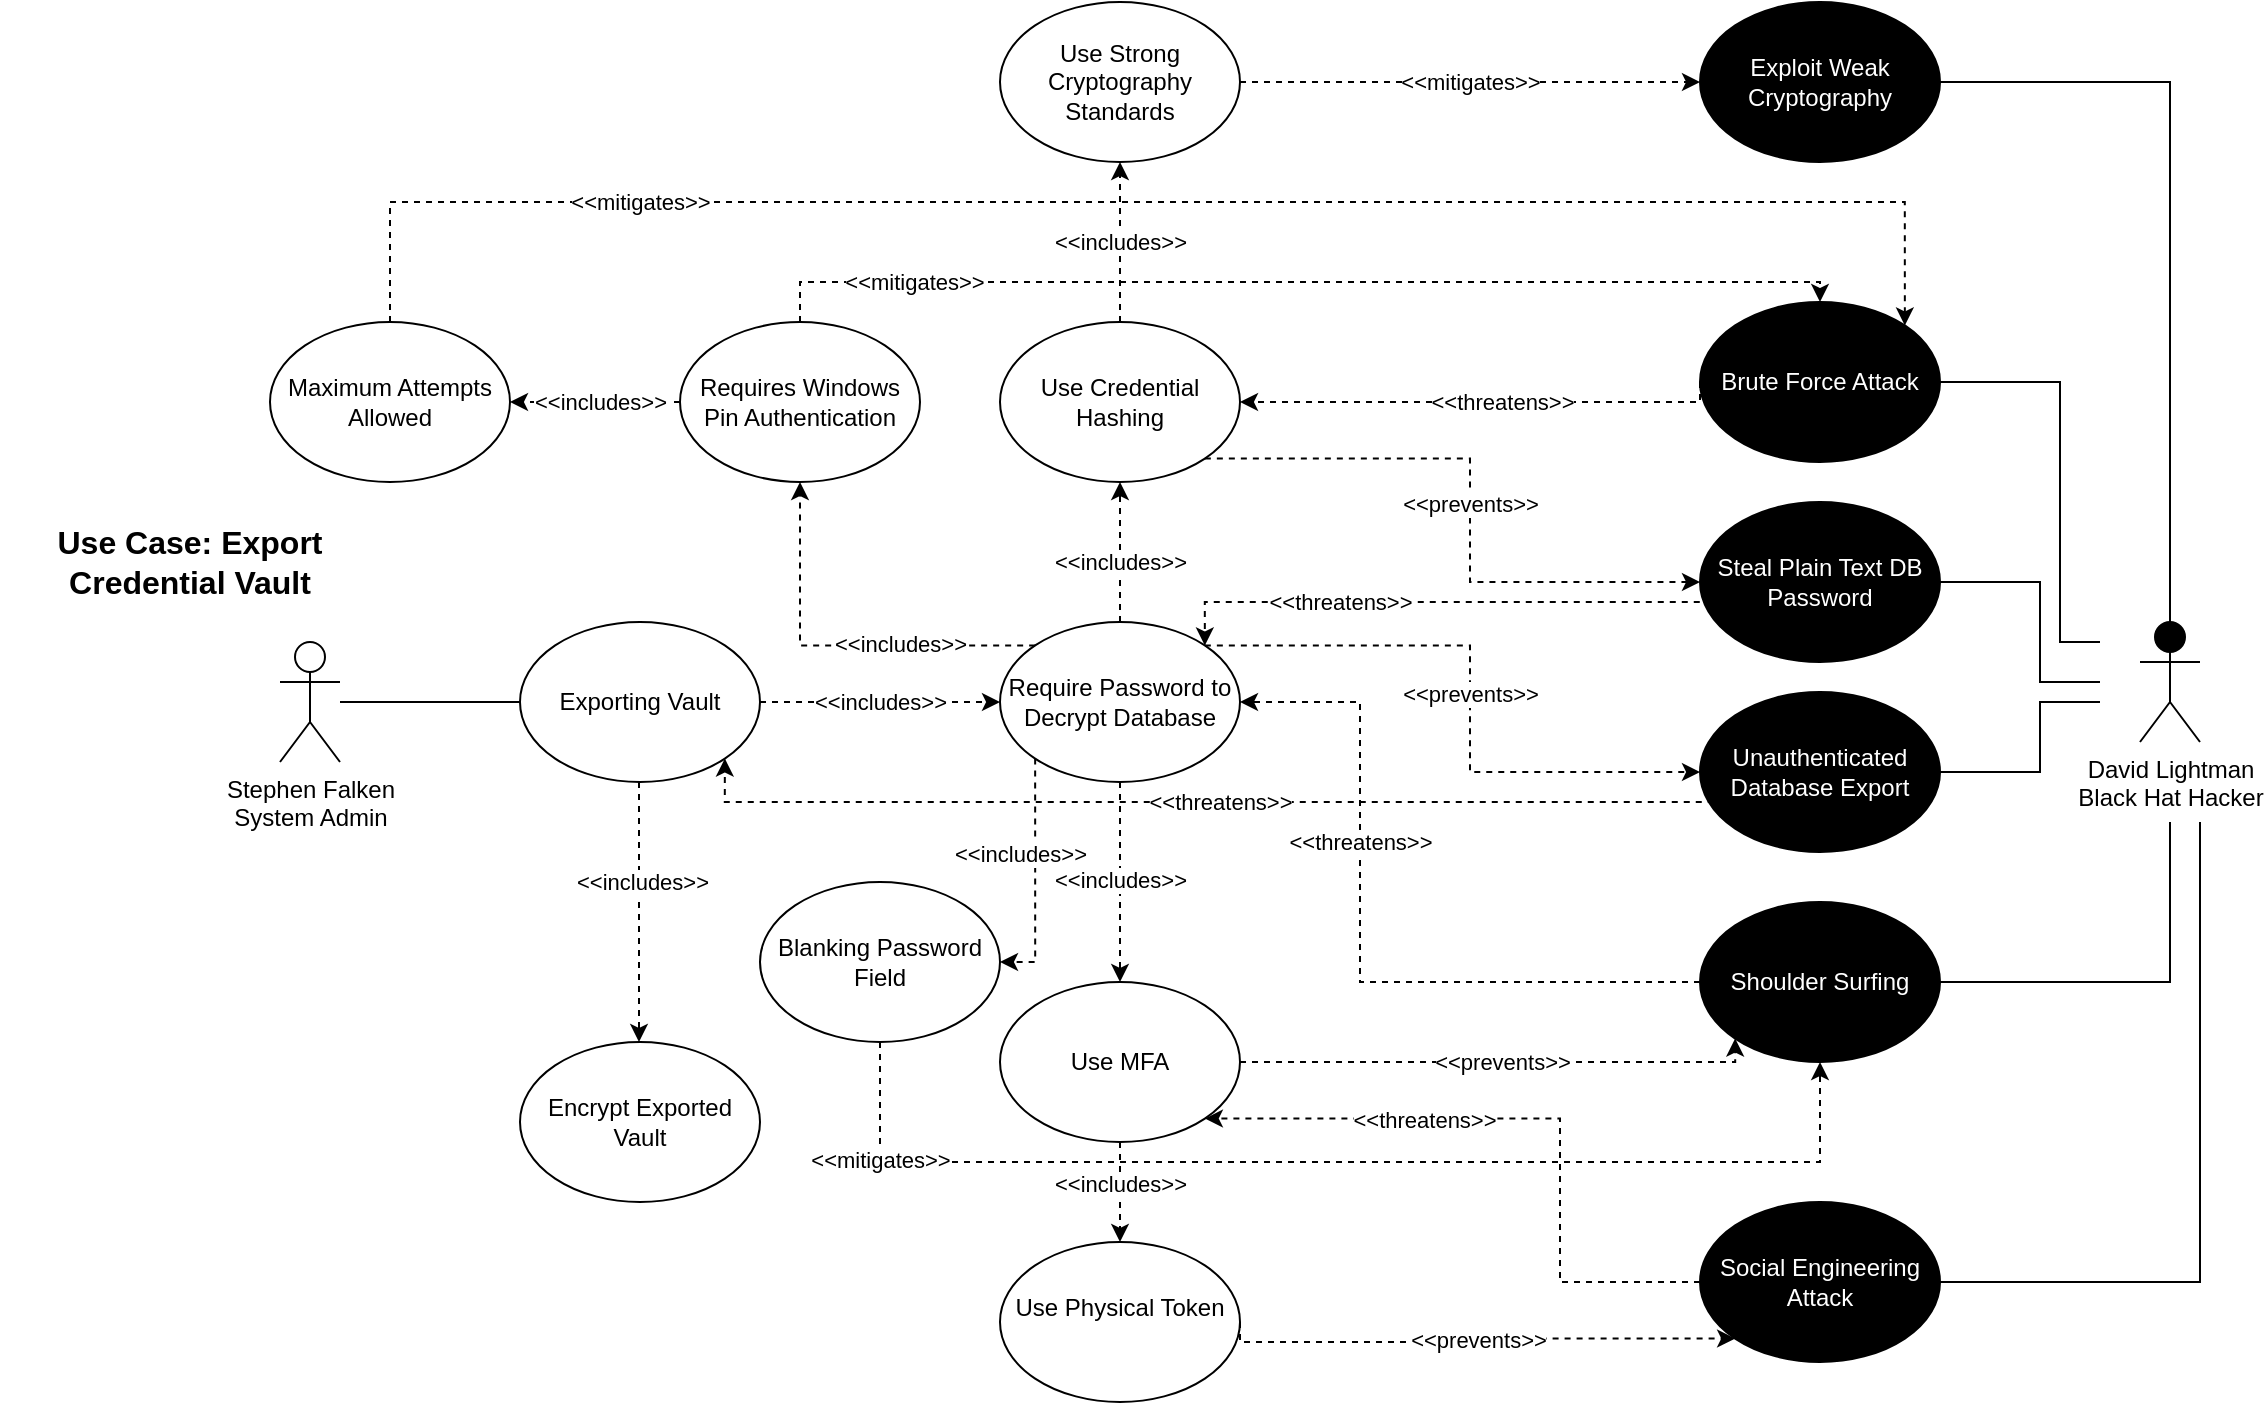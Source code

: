 <mxfile version="20.3.6" type="device"><diagram id="MTF_pF5MFTRl1ucexhoE" name="Page-1"><mxGraphModel dx="2522" dy="744" grid="1" gridSize="10" guides="1" tooltips="1" connect="1" arrows="1" fold="1" page="1" pageScale="1" pageWidth="1100" pageHeight="850" math="0" shadow="0"><root><mxCell id="0"/><mxCell id="1" parent="0"/><mxCell id="rR24WTgt9R4ERb9ypcm_-15" style="edgeStyle=orthogonalEdgeStyle;curved=1;rounded=0;orthogonalLoop=1;jettySize=auto;html=1;entryX=0;entryY=0.5;entryDx=0;entryDy=0;endArrow=none;endFill=0;" parent="1" source="rR24WTgt9R4ERb9ypcm_-1" target="rR24WTgt9R4ERb9ypcm_-2" edge="1"><mxGeometry relative="1" as="geometry"/></mxCell><mxCell id="rR24WTgt9R4ERb9ypcm_-1" value="&lt;div&gt;Stephen Falken &lt;br&gt;&lt;/div&gt;&lt;div&gt;System Admin&lt;/div&gt;" style="shape=umlActor;verticalLabelPosition=bottom;verticalAlign=top;html=1;outlineConnect=0;" parent="1" vertex="1"><mxGeometry x="80" y="400" width="30" height="60" as="geometry"/></mxCell><mxCell id="rR24WTgt9R4ERb9ypcm_-2" value="Exporting Vault" style="ellipse;whiteSpace=wrap;html=1;" parent="1" vertex="1"><mxGeometry x="200" y="390" width="120" height="80" as="geometry"/></mxCell><mxCell id="XOunBt5QW-O7u6MrQFWE-4" value="&lt;div&gt;David Lightman&lt;/div&gt;&lt;div&gt;Black Hat Hacker&lt;br&gt;&lt;/div&gt;" style="shape=umlActor;verticalLabelPosition=bottom;verticalAlign=top;html=1;outlineConnect=0;fillColor=#000000;" parent="1" vertex="1"><mxGeometry x="1010" y="390" width="30" height="60" as="geometry"/></mxCell><mxCell id="hFEyzPyluly9J7RDjo1r-1" value="&lt;div&gt;&lt;b&gt;&lt;font style=&quot;font-size: 16px&quot;&gt;Use Case: Export Credential Vault&lt;/font&gt;&lt;/b&gt;&lt;/div&gt;" style="text;html=1;strokeColor=none;fillColor=none;align=center;verticalAlign=middle;whiteSpace=wrap;rounded=0;hachureGap=4;pointerEvents=0;" parent="1" vertex="1"><mxGeometry x="-60" y="310" width="190" height="100" as="geometry"/></mxCell><mxCell id="FoMF_9DNL1UQLkN7Pa7w-5" value="Require Password to Decrypt Database" style="ellipse;whiteSpace=wrap;html=1;" parent="1" vertex="1"><mxGeometry x="440" y="390" width="120" height="80" as="geometry"/></mxCell><mxCell id="FoMF_9DNL1UQLkN7Pa7w-6" style="rounded=0;orthogonalLoop=1;jettySize=auto;html=1;exitX=1;exitY=0.5;exitDx=0;exitDy=0;entryX=0;entryY=0.5;entryDx=0;entryDy=0;dashed=1;edgeStyle=orthogonalEdgeStyle;" parent="1" source="rR24WTgt9R4ERb9ypcm_-2" target="FoMF_9DNL1UQLkN7Pa7w-5" edge="1"><mxGeometry relative="1" as="geometry"><Array as="points"/><mxPoint x="330" y="430" as="sourcePoint"/><mxPoint x="430" y="430" as="targetPoint"/></mxGeometry></mxCell><mxCell id="FoMF_9DNL1UQLkN7Pa7w-7" value="&amp;lt;&amp;lt;includes&amp;gt;&amp;gt;" style="edgeLabel;html=1;align=center;verticalAlign=middle;resizable=0;points=[];" parent="FoMF_9DNL1UQLkN7Pa7w-6" vertex="1" connectable="0"><mxGeometry x="0.21" y="1" relative="1" as="geometry"><mxPoint x="-13" y="1" as="offset"/></mxGeometry></mxCell><mxCell id="FoMF_9DNL1UQLkN7Pa7w-8" value="Use Credential Hashing" style="ellipse;whiteSpace=wrap;html=1;" parent="1" vertex="1"><mxGeometry x="440" y="240" width="120" height="80" as="geometry"/></mxCell><mxCell id="FoMF_9DNL1UQLkN7Pa7w-9" style="rounded=0;orthogonalLoop=1;jettySize=auto;html=1;exitX=0.5;exitY=0;exitDx=0;exitDy=0;entryX=0.5;entryY=1;entryDx=0;entryDy=0;dashed=1;edgeStyle=orthogonalEdgeStyle;" parent="1" source="FoMF_9DNL1UQLkN7Pa7w-5" target="FoMF_9DNL1UQLkN7Pa7w-8" edge="1"><mxGeometry relative="1" as="geometry"><Array as="points"/><mxPoint x="520" y="390" as="sourcePoint"/><mxPoint x="620" y="390" as="targetPoint"/></mxGeometry></mxCell><mxCell id="FoMF_9DNL1UQLkN7Pa7w-10" value="&amp;lt;&amp;lt;includes&amp;gt;&amp;gt;" style="edgeLabel;html=1;align=center;verticalAlign=middle;resizable=0;points=[];" parent="FoMF_9DNL1UQLkN7Pa7w-9" vertex="1" connectable="0"><mxGeometry x="0.21" y="1" relative="1" as="geometry"><mxPoint x="1" y="12" as="offset"/></mxGeometry></mxCell><mxCell id="FoMF_9DNL1UQLkN7Pa7w-11" value="&lt;font color=&quot;#FFFFFF&quot;&gt;Brute Force Attack&lt;br&gt;&lt;/font&gt;" style="ellipse;whiteSpace=wrap;html=1;fillColor=#000000;" parent="1" vertex="1"><mxGeometry x="790" y="230" width="120" height="80" as="geometry"/></mxCell><mxCell id="FoMF_9DNL1UQLkN7Pa7w-12" value="" style="endArrow=none;html=1;rounded=0;fontColor=#FFFFFF;exitX=1;exitY=0.5;exitDx=0;exitDy=0;" parent="1" source="FoMF_9DNL1UQLkN7Pa7w-11" edge="1"><mxGeometry width="50" height="50" relative="1" as="geometry"><mxPoint x="910" y="420" as="sourcePoint"/><mxPoint x="990" y="400" as="targetPoint"/><Array as="points"><mxPoint x="970" y="270"/><mxPoint x="970" y="350"/><mxPoint x="970" y="400"/></Array></mxGeometry></mxCell><mxCell id="FoMF_9DNL1UQLkN7Pa7w-15" style="edgeStyle=orthogonalEdgeStyle;rounded=0;orthogonalLoop=1;jettySize=auto;html=1;exitX=0;exitY=0.5;exitDx=0;exitDy=0;entryX=1;entryY=0.5;entryDx=0;entryDy=0;dashed=1;" parent="1" source="FoMF_9DNL1UQLkN7Pa7w-11" target="FoMF_9DNL1UQLkN7Pa7w-8" edge="1"><mxGeometry relative="1" as="geometry"><mxPoint x="660" y="370" as="sourcePoint"/><mxPoint x="180" y="420" as="targetPoint"/><Array as="points"><mxPoint x="790" y="280"/></Array></mxGeometry></mxCell><mxCell id="FoMF_9DNL1UQLkN7Pa7w-16" value="&amp;lt;&amp;lt;threatens&amp;gt;&amp;gt;" style="edgeLabel;html=1;align=center;verticalAlign=middle;resizable=0;points=[];" parent="FoMF_9DNL1UQLkN7Pa7w-15" vertex="1" connectable="0"><mxGeometry x="0.372" y="2" relative="1" as="geometry"><mxPoint x="55" y="-2" as="offset"/></mxGeometry></mxCell><mxCell id="FoMF_9DNL1UQLkN7Pa7w-17" value="Use Strong Cryptography Standards " style="ellipse;whiteSpace=wrap;html=1;" parent="1" vertex="1"><mxGeometry x="440" y="80" width="120" height="80" as="geometry"/></mxCell><mxCell id="FoMF_9DNL1UQLkN7Pa7w-18" style="rounded=0;orthogonalLoop=1;jettySize=auto;html=1;exitX=0.5;exitY=0;exitDx=0;exitDy=0;entryX=0.5;entryY=1;entryDx=0;entryDy=0;dashed=1;edgeStyle=orthogonalEdgeStyle;" parent="1" source="FoMF_9DNL1UQLkN7Pa7w-8" target="FoMF_9DNL1UQLkN7Pa7w-17" edge="1"><mxGeometry relative="1" as="geometry"><Array as="points"/><mxPoint x="540" y="390" as="sourcePoint"/><mxPoint x="640" y="390" as="targetPoint"/></mxGeometry></mxCell><mxCell id="FoMF_9DNL1UQLkN7Pa7w-19" value="&amp;lt;&amp;lt;includes&amp;gt;&amp;gt;" style="edgeLabel;html=1;align=center;verticalAlign=middle;resizable=0;points=[];" parent="FoMF_9DNL1UQLkN7Pa7w-18" vertex="1" connectable="0"><mxGeometry x="0.21" y="1" relative="1" as="geometry"><mxPoint x="1" y="8" as="offset"/></mxGeometry></mxCell><mxCell id="FoMF_9DNL1UQLkN7Pa7w-22" value="&amp;lt;&amp;lt;mitigates&amp;gt;&amp;gt;" style="edgeStyle=orthogonalEdgeStyle;rounded=0;orthogonalLoop=1;jettySize=auto;html=1;exitX=1;exitY=0.5;exitDx=0;exitDy=0;dashed=1;entryX=0;entryY=0.5;entryDx=0;entryDy=0;" parent="1" source="FoMF_9DNL1UQLkN7Pa7w-17" target="FoMF_9DNL1UQLkN7Pa7w-52" edge="1"><mxGeometry relative="1" as="geometry"><Array as="points"/><mxPoint x="540" y="390" as="sourcePoint"/><mxPoint x="850" y="310" as="targetPoint"/></mxGeometry></mxCell><mxCell id="FoMF_9DNL1UQLkN7Pa7w-23" value="&lt;font color=&quot;#FFFFFF&quot;&gt;Shoulder Surfing&lt;br&gt;&lt;/font&gt;" style="ellipse;whiteSpace=wrap;html=1;fillColor=#000000;" parent="1" vertex="1"><mxGeometry x="790" y="530" width="120" height="80" as="geometry"/></mxCell><mxCell id="FoMF_9DNL1UQLkN7Pa7w-24" value="" style="endArrow=none;html=1;rounded=0;fontColor=#FFFFFF;exitX=1;exitY=0.5;exitDx=0;exitDy=0;" parent="1" source="FoMF_9DNL1UQLkN7Pa7w-23" edge="1"><mxGeometry width="50" height="50" relative="1" as="geometry"><mxPoint x="520" y="420" as="sourcePoint"/><mxPoint x="1025" y="490" as="targetPoint"/><Array as="points"><mxPoint x="1025" y="570"/></Array></mxGeometry></mxCell><mxCell id="FoMF_9DNL1UQLkN7Pa7w-28" style="edgeStyle=orthogonalEdgeStyle;rounded=0;orthogonalLoop=1;jettySize=auto;html=1;exitX=0;exitY=0.5;exitDx=0;exitDy=0;entryX=1;entryY=0.5;entryDx=0;entryDy=0;dashed=1;" parent="1" source="FoMF_9DNL1UQLkN7Pa7w-23" target="FoMF_9DNL1UQLkN7Pa7w-5" edge="1"><mxGeometry relative="1" as="geometry"><mxPoint x="780" y="370" as="sourcePoint"/><mxPoint x="300" y="420" as="targetPoint"/><Array as="points"><mxPoint x="620" y="570"/><mxPoint x="620" y="430"/></Array></mxGeometry></mxCell><mxCell id="FoMF_9DNL1UQLkN7Pa7w-29" value="&amp;lt;&amp;lt;threatens&amp;gt;&amp;gt;" style="edgeLabel;html=1;align=center;verticalAlign=middle;resizable=0;points=[];" parent="FoMF_9DNL1UQLkN7Pa7w-28" vertex="1" connectable="0"><mxGeometry x="0.372" y="2" relative="1" as="geometry"><mxPoint x="2" y="14" as="offset"/></mxGeometry></mxCell><mxCell id="FoMF_9DNL1UQLkN7Pa7w-31" value="&lt;div&gt;Use Physical Token&lt;/div&gt;&lt;div&gt;&lt;br&gt;&lt;/div&gt;" style="ellipse;whiteSpace=wrap;html=1;" parent="1" vertex="1"><mxGeometry x="440" y="700" width="120" height="80" as="geometry"/></mxCell><mxCell id="FoMF_9DNL1UQLkN7Pa7w-32" style="rounded=0;orthogonalLoop=1;jettySize=auto;html=1;exitX=0.5;exitY=1;exitDx=0;exitDy=0;entryX=0.5;entryY=0;entryDx=0;entryDy=0;dashed=1;edgeStyle=orthogonalEdgeStyle;" parent="1" source="FoMF_9DNL1UQLkN7Pa7w-5" target="FoMF_9DNL1UQLkN7Pa7w-68" edge="1"><mxGeometry relative="1" as="geometry"><Array as="points"/><mxPoint x="540" y="510" as="sourcePoint"/><mxPoint x="640" y="510" as="targetPoint"/></mxGeometry></mxCell><mxCell id="FoMF_9DNL1UQLkN7Pa7w-33" value="&amp;lt;&amp;lt;includes&amp;gt;&amp;gt;" style="edgeLabel;html=1;align=center;verticalAlign=middle;resizable=0;points=[];" parent="FoMF_9DNL1UQLkN7Pa7w-32" vertex="1" connectable="0"><mxGeometry x="0.21" y="1" relative="1" as="geometry"><mxPoint x="-1" y="-12" as="offset"/></mxGeometry></mxCell><mxCell id="FoMF_9DNL1UQLkN7Pa7w-35" style="edgeStyle=orthogonalEdgeStyle;rounded=0;orthogonalLoop=1;jettySize=auto;html=1;exitX=1;exitY=0.5;exitDx=0;exitDy=0;dashed=1;endArrow=classic;endFill=1;sourcePerimeterSpacing=8;targetPerimeterSpacing=8;entryX=0;entryY=1;entryDx=0;entryDy=0;" parent="1" source="FoMF_9DNL1UQLkN7Pa7w-68" target="FoMF_9DNL1UQLkN7Pa7w-23" edge="1"><mxGeometry relative="1" as="geometry"><mxPoint x="290" y="531.716" as="sourcePoint"/><mxPoint x="780" y="610" as="targetPoint"/><Array as="points"><mxPoint x="808" y="610"/></Array></mxGeometry></mxCell><mxCell id="FoMF_9DNL1UQLkN7Pa7w-36" value="&amp;lt;&amp;lt;prevents&amp;gt;&amp;gt;" style="edgeLabel;html=1;align=center;verticalAlign=middle;resizable=0;points=[];" parent="FoMF_9DNL1UQLkN7Pa7w-35" vertex="1" connectable="0"><mxGeometry x="0.007" relative="1" as="geometry"><mxPoint as="offset"/></mxGeometry></mxCell><mxCell id="FoMF_9DNL1UQLkN7Pa7w-37" value="Requires Windows Pin Authentication" style="ellipse;whiteSpace=wrap;html=1;" parent="1" vertex="1"><mxGeometry x="280" y="240" width="120" height="80" as="geometry"/></mxCell><mxCell id="FoMF_9DNL1UQLkN7Pa7w-38" style="rounded=0;orthogonalLoop=1;jettySize=auto;html=1;exitX=0;exitY=0;exitDx=0;exitDy=0;entryX=0.5;entryY=1;entryDx=0;entryDy=0;dashed=1;edgeStyle=orthogonalEdgeStyle;" parent="1" source="FoMF_9DNL1UQLkN7Pa7w-5" target="FoMF_9DNL1UQLkN7Pa7w-37" edge="1"><mxGeometry relative="1" as="geometry"><Array as="points"><mxPoint x="340" y="402"/></Array><mxPoint x="540" y="330" as="sourcePoint"/><mxPoint x="640" y="330" as="targetPoint"/></mxGeometry></mxCell><mxCell id="FoMF_9DNL1UQLkN7Pa7w-39" value="&amp;lt;&amp;lt;includes&amp;gt;&amp;gt;" style="edgeLabel;html=1;align=center;verticalAlign=middle;resizable=0;points=[];" parent="FoMF_9DNL1UQLkN7Pa7w-38" vertex="1" connectable="0"><mxGeometry x="0.21" y="1" relative="1" as="geometry"><mxPoint x="51" y="2" as="offset"/></mxGeometry></mxCell><mxCell id="FoMF_9DNL1UQLkN7Pa7w-41" value="Maximum Attempts Allowed " style="ellipse;whiteSpace=wrap;html=1;" parent="1" vertex="1"><mxGeometry x="75" y="240" width="120" height="80" as="geometry"/></mxCell><mxCell id="FoMF_9DNL1UQLkN7Pa7w-44" style="rounded=0;orthogonalLoop=1;jettySize=auto;html=1;exitX=0;exitY=0.5;exitDx=0;exitDy=0;entryX=1;entryY=0.5;entryDx=0;entryDy=0;dashed=1;edgeStyle=orthogonalEdgeStyle;" parent="1" source="FoMF_9DNL1UQLkN7Pa7w-37" target="FoMF_9DNL1UQLkN7Pa7w-41" edge="1"><mxGeometry relative="1" as="geometry"><Array as="points"><mxPoint x="270" y="280"/><mxPoint x="270" y="280"/></Array><mxPoint x="540" y="390" as="sourcePoint"/><mxPoint x="640" y="390" as="targetPoint"/></mxGeometry></mxCell><mxCell id="FoMF_9DNL1UQLkN7Pa7w-45" value="&amp;lt;&amp;lt;includes&amp;gt;&amp;gt;" style="edgeLabel;html=1;align=center;verticalAlign=middle;resizable=0;points=[];" parent="FoMF_9DNL1UQLkN7Pa7w-44" vertex="1" connectable="0"><mxGeometry x="0.21" y="1" relative="1" as="geometry"><mxPoint x="11" y="-1" as="offset"/></mxGeometry></mxCell><mxCell id="FoMF_9DNL1UQLkN7Pa7w-46" style="edgeStyle=orthogonalEdgeStyle;rounded=0;orthogonalLoop=1;jettySize=auto;html=1;exitX=0.5;exitY=0;exitDx=0;exitDy=0;entryX=1;entryY=0;entryDx=0;entryDy=0;dashed=1;endArrow=classic;endFill=1;sourcePerimeterSpacing=8;targetPerimeterSpacing=8;" parent="1" source="FoMF_9DNL1UQLkN7Pa7w-41" target="FoMF_9DNL1UQLkN7Pa7w-11" edge="1"><mxGeometry relative="1" as="geometry"><mxPoint x="290" y="381.716" as="sourcePoint"/><mxPoint x="787.574" y="400" as="targetPoint"/><Array as="points"><mxPoint x="135" y="180"/><mxPoint x="892" y="180"/></Array></mxGeometry></mxCell><mxCell id="FoMF_9DNL1UQLkN7Pa7w-47" value="&amp;lt;&amp;lt;mitigates&amp;gt;&amp;gt;" style="edgeLabel;html=1;align=center;verticalAlign=middle;resizable=0;points=[];" parent="FoMF_9DNL1UQLkN7Pa7w-46" vertex="1" connectable="0"><mxGeometry x="0.007" relative="1" as="geometry"><mxPoint x="-258" as="offset"/></mxGeometry></mxCell><mxCell id="FoMF_9DNL1UQLkN7Pa7w-48" value="Blanking Password Field" style="ellipse;whiteSpace=wrap;html=1;" parent="1" vertex="1"><mxGeometry x="320" y="520" width="120" height="80" as="geometry"/></mxCell><mxCell id="FoMF_9DNL1UQLkN7Pa7w-49" style="rounded=0;orthogonalLoop=1;jettySize=auto;html=1;exitX=0;exitY=1;exitDx=0;exitDy=0;entryX=1;entryY=0.5;entryDx=0;entryDy=0;dashed=1;edgeStyle=orthogonalEdgeStyle;" parent="1" source="FoMF_9DNL1UQLkN7Pa7w-5" target="FoMF_9DNL1UQLkN7Pa7w-48" edge="1"><mxGeometry relative="1" as="geometry"><Array as="points"><mxPoint x="458" y="560"/></Array><mxPoint x="510" y="570" as="sourcePoint"/><mxPoint x="610" y="570" as="targetPoint"/></mxGeometry></mxCell><mxCell id="FoMF_9DNL1UQLkN7Pa7w-50" value="&amp;lt;&amp;lt;includes&amp;gt;&amp;gt;" style="edgeLabel;html=1;align=center;verticalAlign=middle;resizable=0;points=[];" parent="FoMF_9DNL1UQLkN7Pa7w-49" vertex="1" connectable="0"><mxGeometry x="0.21" y="1" relative="1" as="geometry"><mxPoint x="-9" y="-25" as="offset"/></mxGeometry></mxCell><mxCell id="FoMF_9DNL1UQLkN7Pa7w-51" value="&amp;lt;&amp;lt;mitigates&amp;gt;&amp;gt;" style="edgeStyle=orthogonalEdgeStyle;rounded=0;orthogonalLoop=1;jettySize=auto;html=1;exitX=0.5;exitY=1;exitDx=0;exitDy=0;dashed=1;entryX=0.5;entryY=1;entryDx=0;entryDy=0;" parent="1" source="FoMF_9DNL1UQLkN7Pa7w-48" target="FoMF_9DNL1UQLkN7Pa7w-23" edge="1"><mxGeometry x="-0.796" relative="1" as="geometry"><Array as="points"><mxPoint x="380" y="660"/><mxPoint x="850" y="660"/></Array><mxPoint x="510" y="570" as="sourcePoint"/><mxPoint x="730" y="610" as="targetPoint"/><mxPoint as="offset"/></mxGeometry></mxCell><mxCell id="FoMF_9DNL1UQLkN7Pa7w-55" value="" style="endArrow=none;html=1;rounded=0;fontColor=#FFFFFF;exitX=1;exitY=0.5;exitDx=0;exitDy=0;entryX=0.5;entryY=0.5;entryDx=0;entryDy=0;entryPerimeter=0;" parent="1" source="FoMF_9DNL1UQLkN7Pa7w-52" target="XOunBt5QW-O7u6MrQFWE-4" edge="1"><mxGeometry width="50" height="50" relative="1" as="geometry"><mxPoint x="490" y="450" as="sourcePoint"/><mxPoint x="1025" y="380" as="targetPoint"/><Array as="points"><mxPoint x="1025" y="120"/></Array></mxGeometry></mxCell><mxCell id="FoMF_9DNL1UQLkN7Pa7w-56" value="&lt;font color=&quot;#FFFFFF&quot;&gt;Unauthenticated Database Export&lt;br&gt;&lt;/font&gt;" style="ellipse;whiteSpace=wrap;html=1;fillColor=#000000;" parent="1" vertex="1"><mxGeometry x="790" y="425" width="120" height="80" as="geometry"/></mxCell><mxCell id="FoMF_9DNL1UQLkN7Pa7w-57" value="" style="endArrow=none;html=1;rounded=0;fontColor=#FFFFFF;exitX=1;exitY=0.5;exitDx=0;exitDy=0;" parent="1" source="FoMF_9DNL1UQLkN7Pa7w-56" edge="1"><mxGeometry width="50" height="50" relative="1" as="geometry"><mxPoint x="490" y="420" as="sourcePoint"/><mxPoint x="990" y="430" as="targetPoint"/><Array as="points"><mxPoint x="960" y="465"/><mxPoint x="960" y="430"/></Array></mxGeometry></mxCell><mxCell id="FoMF_9DNL1UQLkN7Pa7w-58" style="edgeStyle=orthogonalEdgeStyle;rounded=0;orthogonalLoop=1;jettySize=auto;html=1;exitX=1;exitY=0;exitDx=0;exitDy=0;entryX=0;entryY=0.5;entryDx=0;entryDy=0;dashed=1;endArrow=classic;endFill=1;sourcePerimeterSpacing=8;targetPerimeterSpacing=8;" parent="1" source="FoMF_9DNL1UQLkN7Pa7w-5" target="FoMF_9DNL1UQLkN7Pa7w-56" edge="1"><mxGeometry relative="1" as="geometry"><mxPoint x="260" y="381.716" as="sourcePoint"/><mxPoint x="757.574" y="400" as="targetPoint"/></mxGeometry></mxCell><mxCell id="FoMF_9DNL1UQLkN7Pa7w-59" value="&amp;lt;&amp;lt;prevents&amp;gt;&amp;gt;" style="edgeLabel;html=1;align=center;verticalAlign=middle;resizable=0;points=[];" parent="FoMF_9DNL1UQLkN7Pa7w-58" vertex="1" connectable="0"><mxGeometry x="0.007" relative="1" as="geometry"><mxPoint as="offset"/></mxGeometry></mxCell><mxCell id="atgL4VmUjX9h2tgoyW84-9" style="edgeStyle=orthogonalEdgeStyle;rounded=0;orthogonalLoop=1;jettySize=auto;html=1;exitX=0;exitY=1;exitDx=0;exitDy=0;entryX=1;entryY=0;entryDx=0;entryDy=0;dashed=1;" edge="1" parent="1" source="FoMF_9DNL1UQLkN7Pa7w-61" target="FoMF_9DNL1UQLkN7Pa7w-5"><mxGeometry relative="1" as="geometry"><Array as="points"><mxPoint x="808" y="380"/><mxPoint x="542" y="380"/></Array></mxGeometry></mxCell><mxCell id="atgL4VmUjX9h2tgoyW84-11" value="&amp;lt;&amp;lt;threatens&amp;gt;&amp;gt;" style="edgeLabel;html=1;align=center;verticalAlign=middle;resizable=0;points=[];" vertex="1" connectable="0" parent="atgL4VmUjX9h2tgoyW84-9"><mxGeometry x="0.205" y="-4" relative="1" as="geometry"><mxPoint x="-32" y="4" as="offset"/></mxGeometry></mxCell><mxCell id="FoMF_9DNL1UQLkN7Pa7w-61" value="&lt;font color=&quot;#FFFFFF&quot;&gt;Steal Plain Text DB Password&lt;br&gt;&lt;/font&gt;" style="ellipse;whiteSpace=wrap;html=1;fillColor=#000000;" parent="1" vertex="1"><mxGeometry x="790" y="330" width="120" height="80" as="geometry"/></mxCell><mxCell id="FoMF_9DNL1UQLkN7Pa7w-62" value="" style="endArrow=none;html=1;rounded=0;fontColor=#FFFFFF;exitX=1;exitY=0.5;exitDx=0;exitDy=0;" parent="1" source="FoMF_9DNL1UQLkN7Pa7w-61" edge="1"><mxGeometry width="50" height="50" relative="1" as="geometry"><mxPoint x="680" y="380" as="sourcePoint"/><mxPoint x="990" y="420" as="targetPoint"/><Array as="points"><mxPoint x="960" y="370"/><mxPoint x="960" y="420"/></Array></mxGeometry></mxCell><mxCell id="FoMF_9DNL1UQLkN7Pa7w-64" style="edgeStyle=orthogonalEdgeStyle;rounded=0;orthogonalLoop=1;jettySize=auto;html=1;exitX=1;exitY=1;exitDx=0;exitDy=0;entryX=0;entryY=0.5;entryDx=0;entryDy=0;dashed=1;endArrow=classic;endFill=1;sourcePerimeterSpacing=8;targetPerimeterSpacing=8;" parent="1" source="FoMF_9DNL1UQLkN7Pa7w-8" target="FoMF_9DNL1UQLkN7Pa7w-61" edge="1"><mxGeometry relative="1" as="geometry"><mxPoint x="260" y="381.716" as="sourcePoint"/><mxPoint x="757.574" y="400" as="targetPoint"/></mxGeometry></mxCell><mxCell id="FoMF_9DNL1UQLkN7Pa7w-65" value="&amp;lt;&amp;lt;prevents&amp;gt;&amp;gt;" style="edgeLabel;html=1;align=center;verticalAlign=middle;resizable=0;points=[];" parent="FoMF_9DNL1UQLkN7Pa7w-64" vertex="1" connectable="0"><mxGeometry x="0.007" relative="1" as="geometry"><mxPoint as="offset"/></mxGeometry></mxCell><mxCell id="FoMF_9DNL1UQLkN7Pa7w-68" value="Use MFA" style="ellipse;whiteSpace=wrap;html=1;" parent="1" vertex="1"><mxGeometry x="440" y="570" width="120" height="80" as="geometry"/></mxCell><mxCell id="FoMF_9DNL1UQLkN7Pa7w-72" style="rounded=0;orthogonalLoop=1;jettySize=auto;html=1;exitX=0.5;exitY=1;exitDx=0;exitDy=0;entryX=0.5;entryY=0;entryDx=0;entryDy=0;dashed=1;edgeStyle=orthogonalEdgeStyle;" parent="1" source="FoMF_9DNL1UQLkN7Pa7w-68" target="FoMF_9DNL1UQLkN7Pa7w-31" edge="1"><mxGeometry relative="1" as="geometry"><Array as="points"/><mxPoint x="560" y="510" as="sourcePoint"/><mxPoint x="660" y="510" as="targetPoint"/></mxGeometry></mxCell><mxCell id="FoMF_9DNL1UQLkN7Pa7w-73" value="&amp;lt;&amp;lt;includes&amp;gt;&amp;gt;" style="edgeLabel;html=1;align=center;verticalAlign=middle;resizable=0;points=[];" parent="FoMF_9DNL1UQLkN7Pa7w-72" vertex="1" connectable="0"><mxGeometry x="0.21" y="1" relative="1" as="geometry"><mxPoint x="-1" y="-10" as="offset"/></mxGeometry></mxCell><mxCell id="FoMF_9DNL1UQLkN7Pa7w-74" value="&lt;font color=&quot;#FFFFFF&quot;&gt;Social Engineering Attack&lt;br&gt;&lt;/font&gt;" style="ellipse;whiteSpace=wrap;html=1;fillColor=#000000;" parent="1" vertex="1"><mxGeometry x="790" y="680" width="120" height="80" as="geometry"/></mxCell><mxCell id="FoMF_9DNL1UQLkN7Pa7w-76" value="" style="endArrow=none;html=1;rounded=0;fontColor=#FFFFFF;exitX=1;exitY=0.5;exitDx=0;exitDy=0;" parent="1" source="FoMF_9DNL1UQLkN7Pa7w-74" edge="1"><mxGeometry width="50" height="50" relative="1" as="geometry"><mxPoint x="540" y="510" as="sourcePoint"/><mxPoint x="1040" y="490" as="targetPoint"/><Array as="points"><mxPoint x="1040" y="720"/></Array></mxGeometry></mxCell><mxCell id="FoMF_9DNL1UQLkN7Pa7w-77" style="edgeStyle=orthogonalEdgeStyle;rounded=0;orthogonalLoop=1;jettySize=auto;html=1;exitX=0;exitY=0.5;exitDx=0;exitDy=0;entryX=1;entryY=1;entryDx=0;entryDy=0;dashed=1;" parent="1" source="FoMF_9DNL1UQLkN7Pa7w-74" target="FoMF_9DNL1UQLkN7Pa7w-68" edge="1"><mxGeometry relative="1" as="geometry"><mxPoint x="800" y="460" as="sourcePoint"/><mxPoint x="320" y="510" as="targetPoint"/><Array as="points"><mxPoint x="720" y="720"/><mxPoint x="720" y="638"/></Array></mxGeometry></mxCell><mxCell id="FoMF_9DNL1UQLkN7Pa7w-78" value="&amp;lt;&amp;lt;threatens&amp;gt;&amp;gt;" style="edgeLabel;html=1;align=center;verticalAlign=middle;resizable=0;points=[];" parent="FoMF_9DNL1UQLkN7Pa7w-77" vertex="1" connectable="0"><mxGeometry x="0.372" y="2" relative="1" as="geometry"><mxPoint x="6" y="-2" as="offset"/></mxGeometry></mxCell><mxCell id="FoMF_9DNL1UQLkN7Pa7w-79" style="edgeStyle=orthogonalEdgeStyle;rounded=0;orthogonalLoop=1;jettySize=auto;html=1;exitX=1;exitY=0.5;exitDx=0;exitDy=0;dashed=1;endArrow=classic;endFill=1;sourcePerimeterSpacing=8;targetPerimeterSpacing=8;entryX=0;entryY=1;entryDx=0;entryDy=0;" parent="1" source="FoMF_9DNL1UQLkN7Pa7w-31" target="FoMF_9DNL1UQLkN7Pa7w-74" edge="1"><mxGeometry relative="1" as="geometry"><mxPoint x="310" y="471.716" as="sourcePoint"/><mxPoint x="810" y="740" as="targetPoint"/><Array as="points"><mxPoint x="560" y="750"/><mxPoint x="675" y="750"/><mxPoint x="675" y="748"/></Array></mxGeometry></mxCell><mxCell id="FoMF_9DNL1UQLkN7Pa7w-80" value="&amp;lt;&amp;lt;prevents&amp;gt;&amp;gt;" style="edgeLabel;html=1;align=center;verticalAlign=middle;resizable=0;points=[];" parent="FoMF_9DNL1UQLkN7Pa7w-79" vertex="1" connectable="0"><mxGeometry x="0.007" relative="1" as="geometry"><mxPoint as="offset"/></mxGeometry></mxCell><mxCell id="FoMF_9DNL1UQLkN7Pa7w-52" value="&lt;font color=&quot;#FFFFFF&quot;&gt;Exploit Weak Cryptography&lt;br&gt;&lt;/font&gt;" style="ellipse;whiteSpace=wrap;html=1;fillColor=#000000;" parent="1" vertex="1"><mxGeometry x="790" y="80" width="120" height="80" as="geometry"/></mxCell><mxCell id="FoMF_9DNL1UQLkN7Pa7w-83" value="&amp;lt;&amp;lt;mitigates&amp;gt;&amp;gt;" style="edgeStyle=orthogonalEdgeStyle;rounded=0;orthogonalLoop=1;jettySize=auto;html=1;exitX=0.5;exitY=0;exitDx=0;exitDy=0;entryX=0.5;entryY=0;entryDx=0;entryDy=0;dashed=1;" parent="1" source="FoMF_9DNL1UQLkN7Pa7w-37" target="FoMF_9DNL1UQLkN7Pa7w-11" edge="1"><mxGeometry x="-0.714" relative="1" as="geometry"><Array as="points"><mxPoint x="340" y="220"/><mxPoint x="850" y="220"/></Array><mxPoint x="560" y="300" as="sourcePoint"/><mxPoint x="1040" y="310" as="targetPoint"/><mxPoint as="offset"/></mxGeometry></mxCell><mxCell id="FoMF_9DNL1UQLkN7Pa7w-84" value="Encrypt Exported Vault" style="ellipse;whiteSpace=wrap;html=1;" parent="1" vertex="1"><mxGeometry x="200" y="600" width="120" height="80" as="geometry"/></mxCell><mxCell id="FoMF_9DNL1UQLkN7Pa7w-85" style="rounded=0;orthogonalLoop=1;jettySize=auto;html=1;exitX=0.5;exitY=1;exitDx=0;exitDy=0;entryX=0.5;entryY=0;entryDx=0;entryDy=0;dashed=1;edgeStyle=orthogonalEdgeStyle;" parent="1" edge="1"><mxGeometry relative="1" as="geometry"><Array as="points"/><mxPoint x="259.5" y="470" as="sourcePoint"/><mxPoint x="259.5" y="600" as="targetPoint"/></mxGeometry></mxCell><mxCell id="FoMF_9DNL1UQLkN7Pa7w-86" value="&amp;lt;&amp;lt;includes&amp;gt;&amp;gt;" style="edgeLabel;html=1;align=center;verticalAlign=middle;resizable=0;points=[];" parent="FoMF_9DNL1UQLkN7Pa7w-85" vertex="1" connectable="0"><mxGeometry x="0.21" y="1" relative="1" as="geometry"><mxPoint y="-29" as="offset"/></mxGeometry></mxCell><mxCell id="atgL4VmUjX9h2tgoyW84-2" style="edgeStyle=orthogonalEdgeStyle;rounded=0;orthogonalLoop=1;jettySize=auto;html=1;exitX=0;exitY=1;exitDx=0;exitDy=0;entryX=1;entryY=1;entryDx=0;entryDy=0;dashed=1;" edge="1" parent="1" source="FoMF_9DNL1UQLkN7Pa7w-56" target="rR24WTgt9R4ERb9ypcm_-2"><mxGeometry relative="1" as="geometry"><mxPoint x="800" y="580" as="sourcePoint"/><mxPoint x="570" y="440" as="targetPoint"/><Array as="points"><mxPoint x="808" y="480"/><mxPoint x="302" y="480"/></Array></mxGeometry></mxCell><mxCell id="atgL4VmUjX9h2tgoyW84-5" value="&amp;lt;&amp;lt;threatens&amp;gt;&amp;gt;" style="edgeLabel;html=1;align=center;verticalAlign=middle;resizable=0;points=[];" vertex="1" connectable="0" parent="1"><mxGeometry x="550" y="480" as="geometry"/></mxCell></root></mxGraphModel></diagram></mxfile>